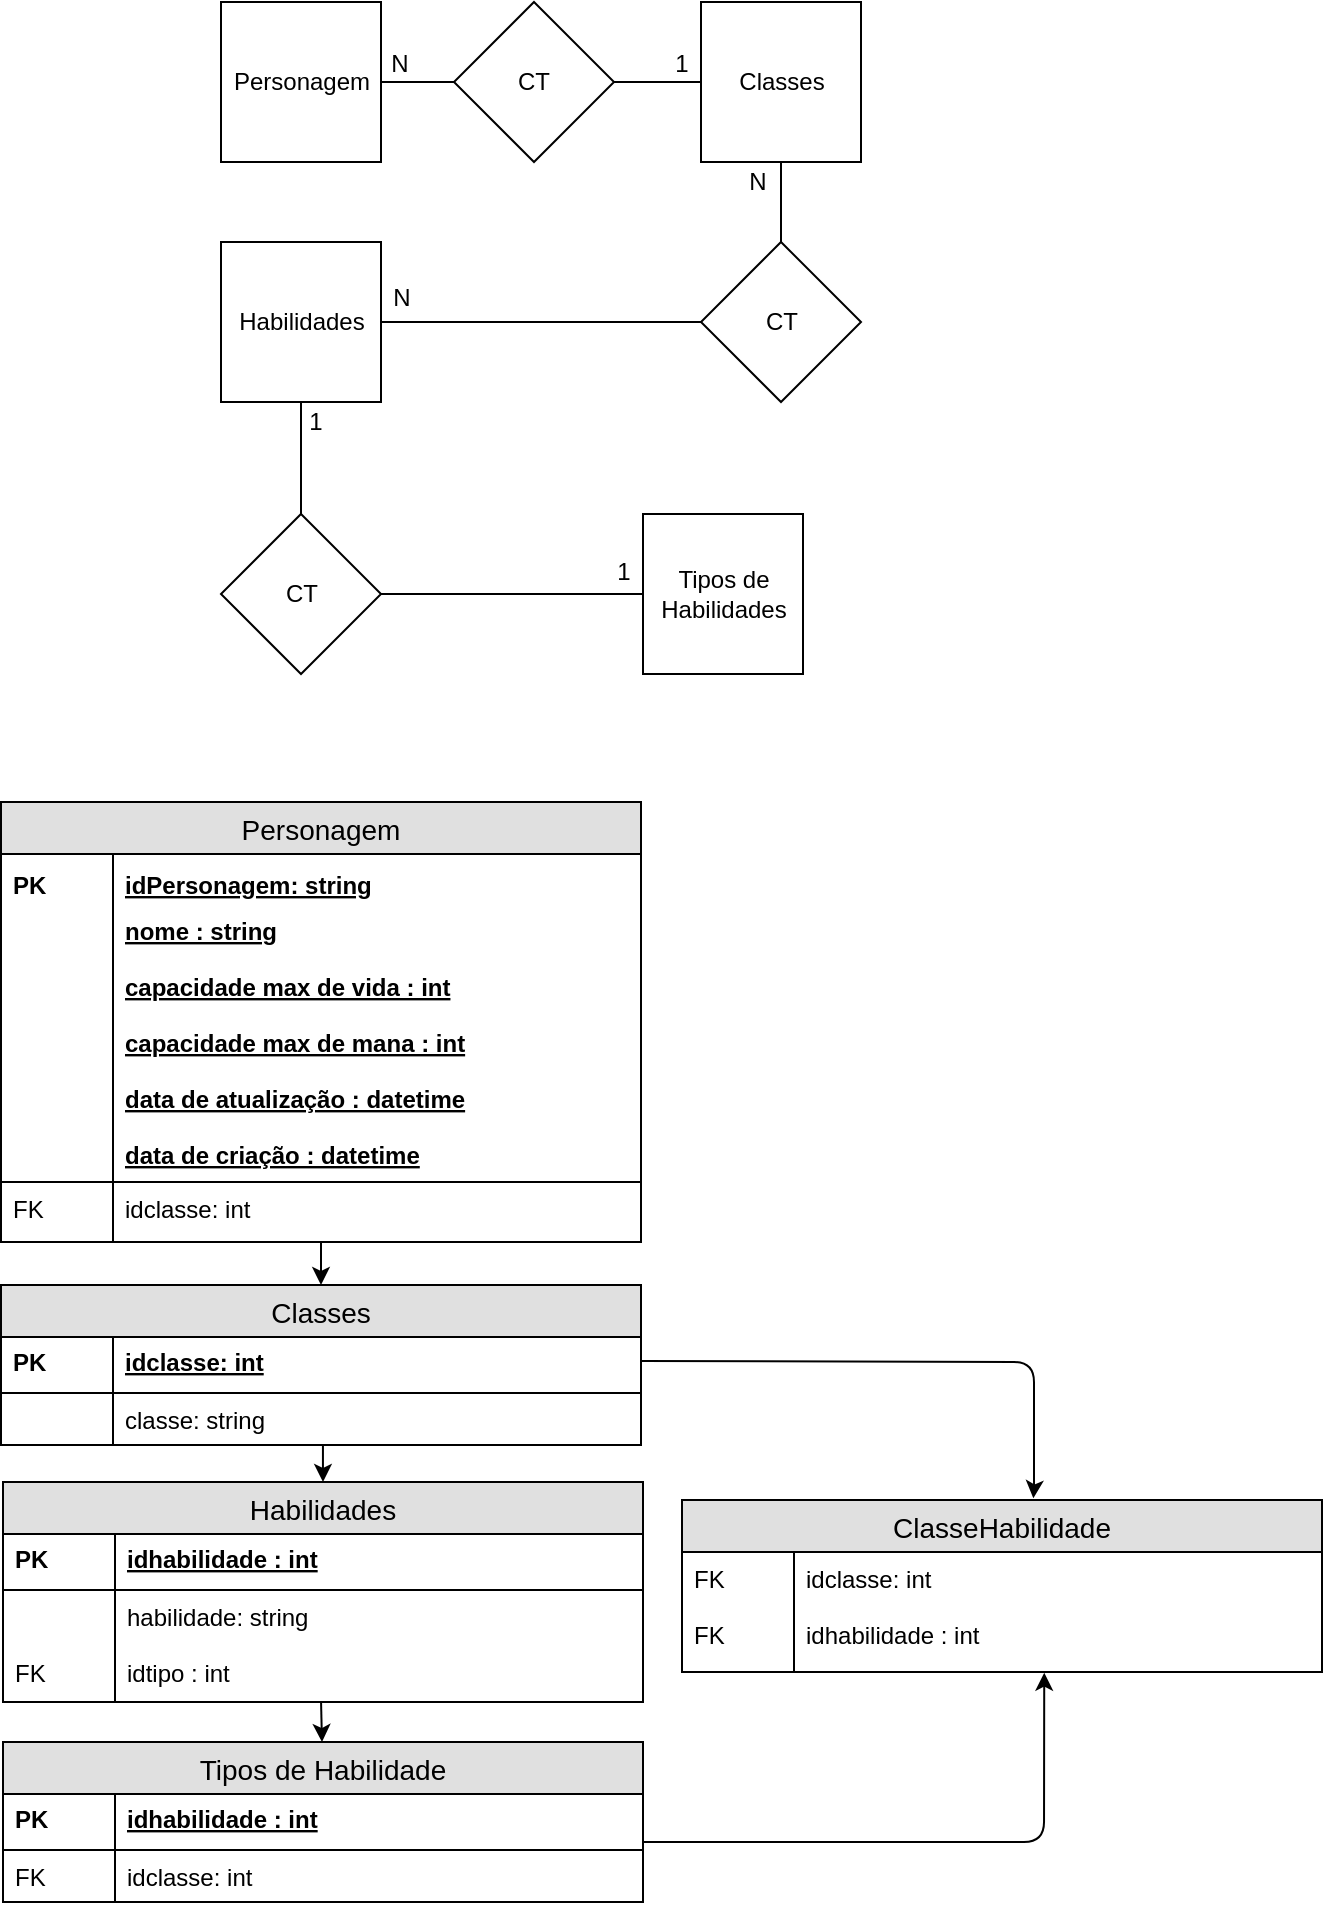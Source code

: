 <mxfile version="10.9.5" type="device"><diagram id="Zv-koliFn5nBKbyYxs7S" name="Page-1"><mxGraphModel dx="1182" dy="644" grid="1" gridSize="10" guides="1" tooltips="1" connect="1" arrows="1" fold="1" page="1" pageScale="1" pageWidth="827" pageHeight="1169" math="0" shadow="0"><root><mxCell id="0"/><mxCell id="1" parent="0"/><mxCell id="5dK-4KBb53U1FT1Afra1-1" value="Habilidades" style="whiteSpace=wrap;html=1;aspect=fixed;" parent="1" vertex="1"><mxGeometry x="261.5" y="140" width="80" height="80" as="geometry"/></mxCell><mxCell id="5dK-4KBb53U1FT1Afra1-2" value="Tipos de Habilidades&lt;br&gt;" style="whiteSpace=wrap;html=1;aspect=fixed;" parent="1" vertex="1"><mxGeometry x="472.5" y="276" width="80" height="80" as="geometry"/></mxCell><mxCell id="5dK-4KBb53U1FT1Afra1-3" value="Classes" style="whiteSpace=wrap;html=1;aspect=fixed;" parent="1" vertex="1"><mxGeometry x="501.5" y="20" width="80" height="80" as="geometry"/></mxCell><mxCell id="5dK-4KBb53U1FT1Afra1-8" value="CT" style="rhombus;whiteSpace=wrap;html=1;" parent="1" vertex="1"><mxGeometry x="501.5" y="140" width="80" height="80" as="geometry"/></mxCell><mxCell id="5dK-4KBb53U1FT1Afra1-9" value="" style="endArrow=none;html=1;exitX=0.5;exitY=1;exitDx=0;exitDy=0;entryX=0.5;entryY=0;entryDx=0;entryDy=0;" parent="1" source="5dK-4KBb53U1FT1Afra1-3" target="5dK-4KBb53U1FT1Afra1-8" edge="1"><mxGeometry width="50" height="50" relative="1" as="geometry"><mxPoint x="521.5" y="109.5" as="sourcePoint"/><mxPoint x="551.5" y="140" as="targetPoint"/></mxGeometry></mxCell><mxCell id="5dK-4KBb53U1FT1Afra1-12" value="" style="endArrow=none;html=1;entryX=0;entryY=0.5;entryDx=0;entryDy=0;exitX=1;exitY=0.5;exitDx=0;exitDy=0;" parent="1" source="5dK-4KBb53U1FT1Afra1-1" target="5dK-4KBb53U1FT1Afra1-8" edge="1"><mxGeometry width="50" height="50" relative="1" as="geometry"><mxPoint x="516.5" y="260" as="sourcePoint"/><mxPoint x="526.5" y="380" as="targetPoint"/></mxGeometry></mxCell><mxCell id="5dK-4KBb53U1FT1Afra1-18" value="" style="endArrow=none;html=1;entryX=1;entryY=0.5;entryDx=0;entryDy=0;exitX=0;exitY=0.5;exitDx=0;exitDy=0;" parent="1" source="5dK-4KBb53U1FT1Afra1-2" target="taTX8PkVSLZPXgbWi0Ih-18" edge="1"><mxGeometry width="50" height="50" relative="1" as="geometry"><mxPoint x="776.676" y="60.059" as="sourcePoint"/><mxPoint x="706.5" y="60" as="targetPoint"/></mxGeometry></mxCell><mxCell id="5dK-4KBb53U1FT1Afra1-19" value="N" style="text;html=1;strokeColor=none;fillColor=none;align=center;verticalAlign=middle;whiteSpace=wrap;rounded=0;" parent="1" vertex="1"><mxGeometry x="330.5" y="41" width="40" height="20" as="geometry"/></mxCell><mxCell id="5dK-4KBb53U1FT1Afra1-22" value="N" style="text;html=1;strokeColor=none;fillColor=none;align=center;verticalAlign=middle;whiteSpace=wrap;rounded=0;" parent="1" vertex="1"><mxGeometry x="509.5" y="100" width="40" height="20" as="geometry"/></mxCell><mxCell id="5dK-4KBb53U1FT1Afra1-25" value="N" style="text;html=1;strokeColor=none;fillColor=none;align=center;verticalAlign=middle;whiteSpace=wrap;rounded=0;" parent="1" vertex="1"><mxGeometry x="332" y="158" width="40" height="20" as="geometry"/></mxCell><mxCell id="5dK-4KBb53U1FT1Afra1-62" value="Personagem" style="swimlane;fontStyle=0;childLayout=stackLayout;horizontal=1;startSize=26;fillColor=#e0e0e0;horizontalStack=0;resizeParent=1;resizeParentMax=0;resizeLast=0;collapsible=1;marginBottom=0;swimlaneFillColor=#ffffff;align=center;fontSize=14;" parent="1" vertex="1"><mxGeometry x="151.5" y="420" width="320" height="220" as="geometry"/></mxCell><mxCell id="5dK-4KBb53U1FT1Afra1-63" value="idPersonagem: string" style="shape=partialRectangle;top=0;left=0;right=0;bottom=0;align=left;verticalAlign=middle;fillColor=none;spacingLeft=60;spacingRight=4;overflow=hidden;rotatable=0;points=[[0,0.5],[1,0.5]];portConstraint=eastwest;dropTarget=0;fontStyle=5;fontSize=12;" parent="5dK-4KBb53U1FT1Afra1-62" vertex="1"><mxGeometry y="26" width="320" height="30" as="geometry"/></mxCell><mxCell id="5dK-4KBb53U1FT1Afra1-64" value="PK" style="shape=partialRectangle;fontStyle=1;top=0;left=0;bottom=0;fillColor=none;align=left;verticalAlign=middle;spacingLeft=4;spacingRight=4;overflow=hidden;rotatable=0;points=[];portConstraint=eastwest;part=1;fontSize=12;" parent="5dK-4KBb53U1FT1Afra1-63" vertex="1" connectable="0"><mxGeometry width="56" height="30" as="geometry"/></mxCell><mxCell id="5dK-4KBb53U1FT1Afra1-65" value="nome : string&#10;&#10;capacidade max de vida : int&#10;&#10;capacidade max de mana : int&#10;&#10;data de atualização : datetime&#10;&#10;data de criação : datetime&#10;" style="shape=partialRectangle;top=0;left=0;right=0;bottom=1;align=left;verticalAlign=middle;fillColor=none;spacingLeft=60;spacingRight=4;overflow=hidden;rotatable=0;points=[[0,0.5],[1,0.5]];portConstraint=eastwest;dropTarget=0;fontStyle=5;fontSize=12;" parent="5dK-4KBb53U1FT1Afra1-62" vertex="1"><mxGeometry y="56" width="320" height="134" as="geometry"/></mxCell><mxCell id="5dK-4KBb53U1FT1Afra1-66" value="" style="shape=partialRectangle;fontStyle=1;top=0;left=0;bottom=0;fillColor=none;align=left;verticalAlign=middle;spacingLeft=4;spacingRight=4;overflow=hidden;rotatable=0;points=[];portConstraint=eastwest;part=1;fontSize=12;" parent="5dK-4KBb53U1FT1Afra1-65" vertex="1" connectable="0"><mxGeometry width="56" height="134" as="geometry"/></mxCell><mxCell id="5dK-4KBb53U1FT1Afra1-67" value="idclasse: int" style="shape=partialRectangle;top=0;left=0;right=0;bottom=0;align=left;verticalAlign=top;fillColor=none;spacingLeft=60;spacingRight=4;overflow=hidden;rotatable=0;points=[[0,0.5],[1,0.5]];portConstraint=eastwest;dropTarget=0;fontSize=12;" parent="5dK-4KBb53U1FT1Afra1-62" vertex="1"><mxGeometry y="190" width="320" height="30" as="geometry"/></mxCell><mxCell id="5dK-4KBb53U1FT1Afra1-68" value="FK" style="shape=partialRectangle;top=0;left=0;bottom=0;fillColor=none;align=left;verticalAlign=top;spacingLeft=4;spacingRight=4;overflow=hidden;rotatable=0;points=[];portConstraint=eastwest;part=1;fontSize=12;" parent="5dK-4KBb53U1FT1Afra1-67" vertex="1" connectable="0"><mxGeometry width="56" height="30.0" as="geometry"/></mxCell><mxCell id="taTX8PkVSLZPXgbWi0Ih-1" value="Personagem" style="whiteSpace=wrap;html=1;aspect=fixed;" parent="1" vertex="1"><mxGeometry x="261.5" y="20" width="80" height="80" as="geometry"/></mxCell><mxCell id="taTX8PkVSLZPXgbWi0Ih-2" value="CT" style="rhombus;whiteSpace=wrap;html=1;" parent="1" vertex="1"><mxGeometry x="378" y="20" width="80" height="80" as="geometry"/></mxCell><mxCell id="taTX8PkVSLZPXgbWi0Ih-5" value="" style="endArrow=none;html=1;entryX=1;entryY=0.5;entryDx=0;entryDy=0;exitX=0;exitY=0.5;exitDx=0;exitDy=0;" parent="1" source="5dK-4KBb53U1FT1Afra1-3" target="taTX8PkVSLZPXgbWi0Ih-2" edge="1"><mxGeometry width="50" height="50" relative="1" as="geometry"><mxPoint x="406.5" y="17" as="sourcePoint"/><mxPoint x="456.5" y="-33" as="targetPoint"/></mxGeometry></mxCell><mxCell id="taTX8PkVSLZPXgbWi0Ih-9" value="" style="endArrow=none;html=1;entryX=1;entryY=0.5;entryDx=0;entryDy=0;exitX=0;exitY=0.5;exitDx=0;exitDy=0;" parent="1" source="taTX8PkVSLZPXgbWi0Ih-2" target="taTX8PkVSLZPXgbWi0Ih-1" edge="1"><mxGeometry width="50" height="50" relative="1" as="geometry"><mxPoint x="416.5" y="-88" as="sourcePoint"/><mxPoint x="466.5" y="-138" as="targetPoint"/></mxGeometry></mxCell><mxCell id="taTX8PkVSLZPXgbWi0Ih-18" value="CT" style="rhombus;whiteSpace=wrap;html=1;" parent="1" vertex="1"><mxGeometry x="261.5" y="276" width="80" height="80" as="geometry"/></mxCell><mxCell id="taTX8PkVSLZPXgbWi0Ih-19" value="" style="endArrow=none;html=1;exitX=0.5;exitY=1;exitDx=0;exitDy=0;entryX=0.5;entryY=0;entryDx=0;entryDy=0;" parent="1" source="5dK-4KBb53U1FT1Afra1-1" target="taTX8PkVSLZPXgbWi0Ih-18" edge="1"><mxGeometry width="50" height="50" relative="1" as="geometry"><mxPoint x="597.5" y="315" as="sourcePoint"/><mxPoint x="647.5" y="265" as="targetPoint"/><Array as="points"/></mxGeometry></mxCell><mxCell id="taTX8PkVSLZPXgbWi0Ih-24" value="1" style="text;html=1;strokeColor=none;fillColor=none;align=center;verticalAlign=middle;whiteSpace=wrap;rounded=0;" parent="1" vertex="1"><mxGeometry x="472" y="41" width="40" height="20" as="geometry"/></mxCell><mxCell id="taTX8PkVSLZPXgbWi0Ih-33" value="1" style="text;html=1;strokeColor=none;fillColor=none;align=center;verticalAlign=middle;whiteSpace=wrap;rounded=0;" parent="1" vertex="1"><mxGeometry x="443" y="295" width="40" height="20" as="geometry"/></mxCell><mxCell id="taTX8PkVSLZPXgbWi0Ih-34" value="1" style="text;html=1;strokeColor=none;fillColor=none;align=center;verticalAlign=middle;whiteSpace=wrap;rounded=0;" parent="1" vertex="1"><mxGeometry x="288.5" y="220" width="40" height="20" as="geometry"/></mxCell><mxCell id="sHVjLk14dCDJgzY-lDpw-41" value="Classes" style="swimlane;fontStyle=0;childLayout=stackLayout;horizontal=1;startSize=26;fillColor=#e0e0e0;horizontalStack=0;resizeParent=1;resizeParentMax=0;resizeLast=0;collapsible=1;marginBottom=0;swimlaneFillColor=#ffffff;align=center;fontSize=14;" vertex="1" parent="1"><mxGeometry x="151.5" y="661.5" width="320" height="80" as="geometry"/></mxCell><mxCell id="sHVjLk14dCDJgzY-lDpw-42" value="idclasse: int" style="shape=partialRectangle;top=0;left=0;right=0;bottom=0;align=left;verticalAlign=middle;fillColor=none;spacingLeft=60;spacingRight=4;overflow=hidden;rotatable=0;points=[[0,0.5],[1,0.5]];portConstraint=eastwest;dropTarget=0;fontStyle=5;fontSize=12;" vertex="1" parent="sHVjLk14dCDJgzY-lDpw-41"><mxGeometry y="26" width="320" height="24" as="geometry"/></mxCell><mxCell id="sHVjLk14dCDJgzY-lDpw-43" value="PK" style="shape=partialRectangle;fontStyle=1;top=0;left=0;bottom=0;fillColor=none;align=left;verticalAlign=middle;spacingLeft=4;spacingRight=4;overflow=hidden;rotatable=0;points=[];portConstraint=eastwest;part=1;fontSize=12;" vertex="1" connectable="0" parent="sHVjLk14dCDJgzY-lDpw-42"><mxGeometry width="56" height="24" as="geometry"/></mxCell><mxCell id="sHVjLk14dCDJgzY-lDpw-44" value="" style="shape=partialRectangle;top=0;left=0;right=0;bottom=1;align=left;verticalAlign=middle;fillColor=none;spacingLeft=60;spacingRight=4;overflow=hidden;rotatable=0;points=[[0,0.5],[1,0.5]];portConstraint=eastwest;dropTarget=0;fontStyle=5;fontSize=12;" vertex="1" parent="sHVjLk14dCDJgzY-lDpw-41"><mxGeometry y="50" width="320" height="4" as="geometry"/></mxCell><mxCell id="sHVjLk14dCDJgzY-lDpw-45" value="" style="shape=partialRectangle;fontStyle=1;top=0;left=0;bottom=0;fillColor=none;align=left;verticalAlign=middle;spacingLeft=4;spacingRight=4;overflow=hidden;rotatable=0;points=[];portConstraint=eastwest;part=1;fontSize=12;" vertex="1" connectable="0" parent="sHVjLk14dCDJgzY-lDpw-44"><mxGeometry width="56" height="4" as="geometry"/></mxCell><mxCell id="sHVjLk14dCDJgzY-lDpw-46" value="classe: string" style="shape=partialRectangle;top=0;left=0;right=0;bottom=0;align=left;verticalAlign=top;fillColor=none;spacingLeft=60;spacingRight=4;overflow=hidden;rotatable=0;points=[[0,0.5],[1,0.5]];portConstraint=eastwest;dropTarget=0;fontSize=12;" vertex="1" parent="sHVjLk14dCDJgzY-lDpw-41"><mxGeometry y="54" width="320" height="26" as="geometry"/></mxCell><mxCell id="sHVjLk14dCDJgzY-lDpw-47" value="" style="shape=partialRectangle;top=0;left=0;bottom=0;fillColor=none;align=left;verticalAlign=top;spacingLeft=4;spacingRight=4;overflow=hidden;rotatable=0;points=[];portConstraint=eastwest;part=1;fontSize=12;" vertex="1" connectable="0" parent="sHVjLk14dCDJgzY-lDpw-46"><mxGeometry width="56" height="26.0" as="geometry"/></mxCell><mxCell id="sHVjLk14dCDJgzY-lDpw-48" value="Habilidades" style="swimlane;fontStyle=0;childLayout=stackLayout;horizontal=1;startSize=26;fillColor=#e0e0e0;horizontalStack=0;resizeParent=1;resizeParentMax=0;resizeLast=0;collapsible=1;marginBottom=0;swimlaneFillColor=#ffffff;align=center;fontSize=14;" vertex="1" parent="1"><mxGeometry x="152.5" y="760" width="320" height="110" as="geometry"/></mxCell><mxCell id="sHVjLk14dCDJgzY-lDpw-49" value="idhabilidade : int" style="shape=partialRectangle;top=0;left=0;right=0;bottom=0;align=left;verticalAlign=middle;fillColor=none;spacingLeft=60;spacingRight=4;overflow=hidden;rotatable=0;points=[[0,0.5],[1,0.5]];portConstraint=eastwest;dropTarget=0;fontStyle=5;fontSize=12;" vertex="1" parent="sHVjLk14dCDJgzY-lDpw-48"><mxGeometry y="26" width="320" height="24" as="geometry"/></mxCell><mxCell id="sHVjLk14dCDJgzY-lDpw-50" value="PK" style="shape=partialRectangle;fontStyle=1;top=0;left=0;bottom=0;fillColor=none;align=left;verticalAlign=middle;spacingLeft=4;spacingRight=4;overflow=hidden;rotatable=0;points=[];portConstraint=eastwest;part=1;fontSize=12;" vertex="1" connectable="0" parent="sHVjLk14dCDJgzY-lDpw-49"><mxGeometry width="56" height="24" as="geometry"/></mxCell><mxCell id="sHVjLk14dCDJgzY-lDpw-51" value="" style="shape=partialRectangle;top=0;left=0;right=0;bottom=1;align=left;verticalAlign=middle;fillColor=none;spacingLeft=60;spacingRight=4;overflow=hidden;rotatable=0;points=[[0,0.5],[1,0.5]];portConstraint=eastwest;dropTarget=0;fontStyle=5;fontSize=12;" vertex="1" parent="sHVjLk14dCDJgzY-lDpw-48"><mxGeometry y="50" width="320" height="4" as="geometry"/></mxCell><mxCell id="sHVjLk14dCDJgzY-lDpw-52" value="" style="shape=partialRectangle;fontStyle=1;top=0;left=0;bottom=0;fillColor=none;align=left;verticalAlign=middle;spacingLeft=4;spacingRight=4;overflow=hidden;rotatable=0;points=[];portConstraint=eastwest;part=1;fontSize=12;" vertex="1" connectable="0" parent="sHVjLk14dCDJgzY-lDpw-51"><mxGeometry width="56" height="4" as="geometry"/></mxCell><mxCell id="sHVjLk14dCDJgzY-lDpw-53" value="habilidade: string&#10;&#10;idtipo : int" style="shape=partialRectangle;top=0;left=0;right=0;bottom=0;align=left;verticalAlign=top;fillColor=none;spacingLeft=60;spacingRight=4;overflow=hidden;rotatable=0;points=[[0,0.5],[1,0.5]];portConstraint=eastwest;dropTarget=0;fontSize=12;" vertex="1" parent="sHVjLk14dCDJgzY-lDpw-48"><mxGeometry y="54" width="320" height="56" as="geometry"/></mxCell><mxCell id="sHVjLk14dCDJgzY-lDpw-54" value="&#10;&#10;FK" style="shape=partialRectangle;top=0;left=0;bottom=0;fillColor=none;align=left;verticalAlign=top;spacingLeft=4;spacingRight=4;overflow=hidden;rotatable=0;points=[];portConstraint=eastwest;part=1;fontSize=12;" vertex="1" connectable="0" parent="sHVjLk14dCDJgzY-lDpw-53"><mxGeometry width="56" height="56.0" as="geometry"/></mxCell><mxCell id="sHVjLk14dCDJgzY-lDpw-55" value="Tipos de Habilidade" style="swimlane;fontStyle=0;childLayout=stackLayout;horizontal=1;startSize=26;fillColor=#e0e0e0;horizontalStack=0;resizeParent=1;resizeParentMax=0;resizeLast=0;collapsible=1;marginBottom=0;swimlaneFillColor=#ffffff;align=center;fontSize=14;" vertex="1" parent="1"><mxGeometry x="152.5" y="890" width="320" height="80" as="geometry"/></mxCell><mxCell id="sHVjLk14dCDJgzY-lDpw-56" value="idhabilidade : int" style="shape=partialRectangle;top=0;left=0;right=0;bottom=0;align=left;verticalAlign=middle;fillColor=none;spacingLeft=60;spacingRight=4;overflow=hidden;rotatable=0;points=[[0,0.5],[1,0.5]];portConstraint=eastwest;dropTarget=0;fontStyle=5;fontSize=12;" vertex="1" parent="sHVjLk14dCDJgzY-lDpw-55"><mxGeometry y="26" width="320" height="24" as="geometry"/></mxCell><mxCell id="sHVjLk14dCDJgzY-lDpw-57" value="PK" style="shape=partialRectangle;fontStyle=1;top=0;left=0;bottom=0;fillColor=none;align=left;verticalAlign=middle;spacingLeft=4;spacingRight=4;overflow=hidden;rotatable=0;points=[];portConstraint=eastwest;part=1;fontSize=12;" vertex="1" connectable="0" parent="sHVjLk14dCDJgzY-lDpw-56"><mxGeometry width="56" height="24" as="geometry"/></mxCell><mxCell id="sHVjLk14dCDJgzY-lDpw-58" value="" style="shape=partialRectangle;top=0;left=0;right=0;bottom=1;align=left;verticalAlign=middle;fillColor=none;spacingLeft=60;spacingRight=4;overflow=hidden;rotatable=0;points=[[0,0.5],[1,0.5]];portConstraint=eastwest;dropTarget=0;fontStyle=5;fontSize=12;" vertex="1" parent="sHVjLk14dCDJgzY-lDpw-55"><mxGeometry y="50" width="320" height="4" as="geometry"/></mxCell><mxCell id="sHVjLk14dCDJgzY-lDpw-59" value="" style="shape=partialRectangle;fontStyle=1;top=0;left=0;bottom=0;fillColor=none;align=left;verticalAlign=middle;spacingLeft=4;spacingRight=4;overflow=hidden;rotatable=0;points=[];portConstraint=eastwest;part=1;fontSize=12;" vertex="1" connectable="0" parent="sHVjLk14dCDJgzY-lDpw-58"><mxGeometry width="56" height="4" as="geometry"/></mxCell><mxCell id="sHVjLk14dCDJgzY-lDpw-60" value="idclasse: int" style="shape=partialRectangle;top=0;left=0;right=0;bottom=0;align=left;verticalAlign=top;fillColor=none;spacingLeft=60;spacingRight=4;overflow=hidden;rotatable=0;points=[[0,0.5],[1,0.5]];portConstraint=eastwest;dropTarget=0;fontSize=12;" vertex="1" parent="sHVjLk14dCDJgzY-lDpw-55"><mxGeometry y="54" width="320" height="26" as="geometry"/></mxCell><mxCell id="sHVjLk14dCDJgzY-lDpw-61" value="FK" style="shape=partialRectangle;top=0;left=0;bottom=0;fillColor=none;align=left;verticalAlign=top;spacingLeft=4;spacingRight=4;overflow=hidden;rotatable=0;points=[];portConstraint=eastwest;part=1;fontSize=12;" vertex="1" connectable="0" parent="sHVjLk14dCDJgzY-lDpw-60"><mxGeometry width="56" height="26.0" as="geometry"/></mxCell><mxCell id="sHVjLk14dCDJgzY-lDpw-62" value="ClasseHabilidade" style="swimlane;fontStyle=0;childLayout=stackLayout;horizontal=1;startSize=26;fillColor=#e0e0e0;horizontalStack=0;resizeParent=1;resizeParentMax=0;resizeLast=0;collapsible=1;marginBottom=0;swimlaneFillColor=#ffffff;align=center;fontSize=14;" vertex="1" parent="1"><mxGeometry x="492" y="769" width="320" height="86" as="geometry"/></mxCell><mxCell id="sHVjLk14dCDJgzY-lDpw-67" value="idclasse: int&#10;&#10;idhabilidade : int" style="shape=partialRectangle;top=0;left=0;right=0;bottom=0;align=left;verticalAlign=top;fillColor=none;spacingLeft=60;spacingRight=4;overflow=hidden;rotatable=0;points=[[0,0.5],[1,0.5]];portConstraint=eastwest;dropTarget=0;fontSize=12;" vertex="1" parent="sHVjLk14dCDJgzY-lDpw-62"><mxGeometry y="26" width="320" height="60" as="geometry"/></mxCell><mxCell id="sHVjLk14dCDJgzY-lDpw-68" value="FK&#10;&#10;FK" style="shape=partialRectangle;top=0;left=0;bottom=0;fillColor=none;align=left;verticalAlign=top;spacingLeft=4;spacingRight=4;overflow=hidden;rotatable=0;points=[];portConstraint=eastwest;part=1;fontSize=12;" vertex="1" connectable="0" parent="sHVjLk14dCDJgzY-lDpw-67"><mxGeometry width="56" height="60.0" as="geometry"/></mxCell><mxCell id="sHVjLk14dCDJgzY-lDpw-69" value="" style="endArrow=classic;html=1;entryX=0.5;entryY=0;entryDx=0;entryDy=0;" edge="1" parent="1" source="5dK-4KBb53U1FT1Afra1-67" target="sHVjLk14dCDJgzY-lDpw-41"><mxGeometry width="50" height="50" relative="1" as="geometry"><mxPoint x="150" y="1450" as="sourcePoint"/><mxPoint x="200" y="1400" as="targetPoint"/></mxGeometry></mxCell><mxCell id="sHVjLk14dCDJgzY-lDpw-70" value="" style="endArrow=classic;html=1;exitX=0.503;exitY=0.996;exitDx=0;exitDy=0;exitPerimeter=0;entryX=0.5;entryY=0;entryDx=0;entryDy=0;" edge="1" parent="1" source="sHVjLk14dCDJgzY-lDpw-46" target="sHVjLk14dCDJgzY-lDpw-48"><mxGeometry width="50" height="50" relative="1" as="geometry"><mxPoint x="150" y="1450" as="sourcePoint"/><mxPoint x="110" y="940" as="targetPoint"/></mxGeometry></mxCell><mxCell id="sHVjLk14dCDJgzY-lDpw-71" value="" style="endArrow=classic;html=1;exitX=0.497;exitY=1.008;exitDx=0;exitDy=0;exitPerimeter=0;" edge="1" parent="1" source="sHVjLk14dCDJgzY-lDpw-53"><mxGeometry width="50" height="50" relative="1" as="geometry"><mxPoint x="90" y="1065" as="sourcePoint"/><mxPoint x="312" y="890" as="targetPoint"/></mxGeometry></mxCell><mxCell id="sHVjLk14dCDJgzY-lDpw-72" value="" style="endArrow=classic;html=1;entryX=0.566;entryY=1.006;entryDx=0;entryDy=0;entryPerimeter=0;" edge="1" parent="1" target="sHVjLk14dCDJgzY-lDpw-67"><mxGeometry width="50" height="50" relative="1" as="geometry"><mxPoint x="473" y="940" as="sourcePoint"/><mxPoint x="591.5" y="1046" as="targetPoint"/><Array as="points"><mxPoint x="673" y="940"/></Array></mxGeometry></mxCell><mxCell id="sHVjLk14dCDJgzY-lDpw-73" value="" style="endArrow=classic;html=1;exitX=1;exitY=0.5;exitDx=0;exitDy=0;entryX=0.549;entryY=-0.01;entryDx=0;entryDy=0;entryPerimeter=0;" edge="1" parent="1" source="sHVjLk14dCDJgzY-lDpw-42" target="sHVjLk14dCDJgzY-lDpw-62"><mxGeometry width="50" height="50" relative="1" as="geometry"><mxPoint x="549.5" y="750" as="sourcePoint"/><mxPoint x="599.5" y="700" as="targetPoint"/><Array as="points"><mxPoint x="668" y="700"/><mxPoint x="668" y="764"/></Array></mxGeometry></mxCell></root></mxGraphModel></diagram></mxfile>